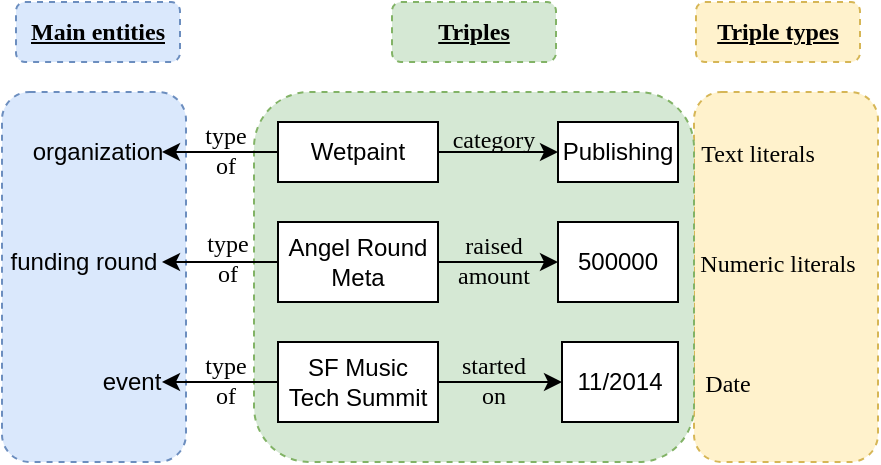 <mxfile version="20.6.0" type="github">
  <diagram id="pnbUqi_Hy17aBZIksYAF" name="Page-1">
    <mxGraphModel dx="1551" dy="445" grid="1" gridSize="10" guides="1" tooltips="1" connect="1" arrows="1" fold="1" page="1" pageScale="1" pageWidth="850" pageHeight="1100" math="0" shadow="0">
      <root>
        <mxCell id="0" />
        <mxCell id="1" parent="0" />
        <mxCell id="a-9U6CClr2q3S8oe1rE5-34" value="" style="rounded=1;whiteSpace=wrap;html=1;dashed=1;fontFamily=Times New Roman;fontSize=12;fillColor=#dae8fc;strokeColor=#6c8ebf;" vertex="1" parent="1">
          <mxGeometry x="-68" y="195" width="92" height="185" as="geometry" />
        </mxCell>
        <mxCell id="a-9U6CClr2q3S8oe1rE5-8" value="" style="rounded=1;whiteSpace=wrap;html=1;dashed=1;fontFamily=Times New Roman;fontSize=12;fillColor=#fff2cc;strokeColor=#d6b656;" vertex="1" parent="1">
          <mxGeometry x="278" y="195" width="92" height="185" as="geometry" />
        </mxCell>
        <mxCell id="a-9U6CClr2q3S8oe1rE5-7" value="" style="rounded=1;whiteSpace=wrap;html=1;dashed=1;fontFamily=Times New Roman;fontSize=12;" vertex="1" parent="1">
          <mxGeometry x="120" y="270" width="120" height="60" as="geometry" />
        </mxCell>
        <mxCell id="a-9U6CClr2q3S8oe1rE5-6" value="" style="rounded=1;whiteSpace=wrap;html=1;fontFamily=Times New Roman;fontSize=12;dashed=1;fillColor=#d5e8d4;strokeColor=#82b366;" vertex="1" parent="1">
          <mxGeometry x="58" y="195" width="220" height="185" as="geometry" />
        </mxCell>
        <mxCell id="7pWeG--zb2RyeEYXEQvc-6" style="edgeStyle=orthogonalEdgeStyle;rounded=0;orthogonalLoop=1;jettySize=auto;html=1;exitX=1;exitY=0.5;exitDx=0;exitDy=0;entryX=0;entryY=0.5;entryDx=0;entryDy=0;" parent="1" source="7pWeG--zb2RyeEYXEQvc-1" target="7pWeG--zb2RyeEYXEQvc-4" edge="1">
          <mxGeometry relative="1" as="geometry" />
        </mxCell>
        <mxCell id="a-9U6CClr2q3S8oe1rE5-19" style="edgeStyle=orthogonalEdgeStyle;rounded=0;orthogonalLoop=1;jettySize=auto;html=1;exitX=0;exitY=0.5;exitDx=0;exitDy=0;entryX=1;entryY=0.5;entryDx=0;entryDy=0;labelBackgroundColor=none;fontFamily=Times New Roman;fontSize=12;" edge="1" parent="1" source="7pWeG--zb2RyeEYXEQvc-1" target="7pWeG--zb2RyeEYXEQvc-2">
          <mxGeometry relative="1" as="geometry" />
        </mxCell>
        <mxCell id="7pWeG--zb2RyeEYXEQvc-1" value="Wetpaint" style="rounded=0;whiteSpace=wrap;html=1;" parent="1" vertex="1">
          <mxGeometry x="70" y="210" width="80" height="30" as="geometry" />
        </mxCell>
        <mxCell id="7pWeG--zb2RyeEYXEQvc-2" value="organization" style="text;html=1;strokeColor=none;fillColor=none;align=center;verticalAlign=middle;whiteSpace=wrap;rounded=0;" parent="1" vertex="1">
          <mxGeometry x="-52" y="220" width="64" height="10" as="geometry" />
        </mxCell>
        <mxCell id="7pWeG--zb2RyeEYXEQvc-4" value="Publishing" style="rounded=0;whiteSpace=wrap;html=1;" parent="1" vertex="1">
          <mxGeometry x="210" y="210" width="60" height="30" as="geometry" />
        </mxCell>
        <mxCell id="qMM9obfmLQl1hRhhVFrr-1" value="&lt;font face=&quot;Times New Roman&quot;&gt;&lt;span style=&quot;font-size: 12px;&quot;&gt;Text literals&lt;/span&gt;&lt;/font&gt;" style="text;html=1;strokeColor=none;fillColor=none;align=center;verticalAlign=middle;whiteSpace=wrap;rounded=0;fontFamily=Helvetica;fontSize=14;fontColor=#000000;" parent="1" vertex="1">
          <mxGeometry x="280" y="210" width="60" height="30" as="geometry" />
        </mxCell>
        <mxCell id="a-9U6CClr2q3S8oe1rE5-10" style="edgeStyle=orthogonalEdgeStyle;rounded=0;orthogonalLoop=1;jettySize=auto;html=1;exitX=1;exitY=0.5;exitDx=0;exitDy=0;entryX=0;entryY=0.5;entryDx=0;entryDy=0;labelBackgroundColor=none;fontFamily=Times New Roman;fontSize=12;" edge="1" parent="1" source="qMM9obfmLQl1hRhhVFrr-4" target="qMM9obfmLQl1hRhhVFrr-5">
          <mxGeometry relative="1" as="geometry" />
        </mxCell>
        <mxCell id="a-9U6CClr2q3S8oe1rE5-18" style="edgeStyle=orthogonalEdgeStyle;rounded=0;orthogonalLoop=1;jettySize=auto;html=1;exitX=0;exitY=0.5;exitDx=0;exitDy=0;entryX=1;entryY=0.5;entryDx=0;entryDy=0;labelBackgroundColor=none;fontFamily=Times New Roman;fontSize=12;" edge="1" parent="1" source="qMM9obfmLQl1hRhhVFrr-4" target="qMM9obfmLQl1hRhhVFrr-6">
          <mxGeometry relative="1" as="geometry" />
        </mxCell>
        <mxCell id="qMM9obfmLQl1hRhhVFrr-4" value="Angel Round Meta" style="rounded=0;whiteSpace=wrap;html=1;" parent="1" vertex="1">
          <mxGeometry x="70" y="260" width="80" height="40" as="geometry" />
        </mxCell>
        <mxCell id="qMM9obfmLQl1hRhhVFrr-5" value="500000" style="rounded=0;whiteSpace=wrap;html=1;" parent="1" vertex="1">
          <mxGeometry x="210" y="260" width="60" height="40" as="geometry" />
        </mxCell>
        <mxCell id="qMM9obfmLQl1hRhhVFrr-6" value="funding round" style="text;html=1;strokeColor=none;fillColor=none;align=center;verticalAlign=middle;whiteSpace=wrap;rounded=0;" parent="1" vertex="1">
          <mxGeometry x="-66" y="272.5" width="78" height="15" as="geometry" />
        </mxCell>
        <mxCell id="qMM9obfmLQl1hRhhVFrr-7" value="&lt;font face=&quot;Times New Roman&quot;&gt;&lt;span style=&quot;font-size: 12px;&quot;&gt;Numeric literals&lt;/span&gt;&lt;/font&gt;" style="text;html=1;strokeColor=none;fillColor=none;align=center;verticalAlign=middle;whiteSpace=wrap;rounded=0;fontFamily=Helvetica;fontSize=14;fontColor=#000000;" parent="1" vertex="1">
          <mxGeometry x="280" y="265" width="80" height="30" as="geometry" />
        </mxCell>
        <mxCell id="a-9U6CClr2q3S8oe1rE5-11" style="edgeStyle=orthogonalEdgeStyle;rounded=0;orthogonalLoop=1;jettySize=auto;html=1;exitX=1;exitY=0.5;exitDx=0;exitDy=0;entryX=0;entryY=0.5;entryDx=0;entryDy=0;labelBackgroundColor=none;fontFamily=Times New Roman;fontSize=12;" edge="1" parent="1" source="qMM9obfmLQl1hRhhVFrr-10" target="qMM9obfmLQl1hRhhVFrr-12">
          <mxGeometry relative="1" as="geometry" />
        </mxCell>
        <mxCell id="a-9U6CClr2q3S8oe1rE5-20" style="edgeStyle=orthogonalEdgeStyle;rounded=0;orthogonalLoop=1;jettySize=auto;html=1;exitX=0;exitY=0.5;exitDx=0;exitDy=0;entryX=1;entryY=0.5;entryDx=0;entryDy=0;labelBackgroundColor=none;fontFamily=Times New Roman;fontSize=12;" edge="1" parent="1" source="qMM9obfmLQl1hRhhVFrr-10" target="qMM9obfmLQl1hRhhVFrr-11">
          <mxGeometry relative="1" as="geometry" />
        </mxCell>
        <mxCell id="qMM9obfmLQl1hRhhVFrr-10" value="SF Music Tech Summit" style="rounded=0;whiteSpace=wrap;html=1;" parent="1" vertex="1">
          <mxGeometry x="70" y="320" width="80" height="40" as="geometry" />
        </mxCell>
        <mxCell id="qMM9obfmLQl1hRhhVFrr-11" value="event" style="text;html=1;strokeColor=none;fillColor=none;align=center;verticalAlign=middle;whiteSpace=wrap;rounded=0;" parent="1" vertex="1">
          <mxGeometry x="-18" y="325" width="30" height="30" as="geometry" />
        </mxCell>
        <mxCell id="qMM9obfmLQl1hRhhVFrr-12" value="11/2014" style="rounded=0;whiteSpace=wrap;html=1;" parent="1" vertex="1">
          <mxGeometry x="212" y="320" width="58" height="40" as="geometry" />
        </mxCell>
        <mxCell id="qMM9obfmLQl1hRhhVFrr-14" value="&lt;font face=&quot;Times New Roman&quot;&gt;&lt;span style=&quot;font-size: 12px;&quot;&gt;Date&lt;/span&gt;&lt;/font&gt;" style="text;html=1;strokeColor=none;fillColor=none;align=center;verticalAlign=middle;whiteSpace=wrap;rounded=0;fontFamily=Helvetica;fontSize=14;fontColor=#000000;" parent="1" vertex="1">
          <mxGeometry x="280" y="325" width="30" height="30" as="geometry" />
        </mxCell>
        <mxCell id="a-9U6CClr2q3S8oe1rE5-12" value="category" style="text;html=1;strokeColor=none;fillColor=none;align=center;verticalAlign=middle;whiteSpace=wrap;rounded=0;dashed=1;fontFamily=Times New Roman;fontSize=12;" vertex="1" parent="1">
          <mxGeometry x="158" y="214" width="40" height="10" as="geometry" />
        </mxCell>
        <mxCell id="a-9U6CClr2q3S8oe1rE5-15" value="raised&lt;br&gt;amount" style="text;html=1;strokeColor=none;fillColor=none;align=center;verticalAlign=middle;whiteSpace=wrap;rounded=0;dashed=1;fontFamily=Times New Roman;fontSize=12;" vertex="1" parent="1">
          <mxGeometry x="158" y="274" width="40" height="10" as="geometry" />
        </mxCell>
        <mxCell id="a-9U6CClr2q3S8oe1rE5-16" value="started&lt;br&gt;on" style="text;html=1;strokeColor=none;fillColor=none;align=center;verticalAlign=middle;whiteSpace=wrap;rounded=0;dashed=1;fontFamily=Times New Roman;fontSize=12;" vertex="1" parent="1">
          <mxGeometry x="158" y="334" width="40" height="10" as="geometry" />
        </mxCell>
        <mxCell id="a-9U6CClr2q3S8oe1rE5-22" value="type&lt;br&gt;of" style="text;html=1;strokeColor=none;fillColor=none;align=center;verticalAlign=middle;whiteSpace=wrap;rounded=0;dashed=1;fontFamily=Times New Roman;fontSize=12;" vertex="1" parent="1">
          <mxGeometry x="24" y="219" width="40" height="10" as="geometry" />
        </mxCell>
        <mxCell id="a-9U6CClr2q3S8oe1rE5-23" value="type&lt;br&gt;of" style="text;html=1;strokeColor=none;fillColor=none;align=center;verticalAlign=middle;whiteSpace=wrap;rounded=0;dashed=1;fontFamily=Times New Roman;fontSize=12;" vertex="1" parent="1">
          <mxGeometry x="25" y="271" width="40" height="14" as="geometry" />
        </mxCell>
        <mxCell id="a-9U6CClr2q3S8oe1rE5-24" value="type&lt;br&gt;of" style="text;html=1;strokeColor=none;fillColor=none;align=center;verticalAlign=middle;whiteSpace=wrap;rounded=0;dashed=1;fontFamily=Times New Roman;fontSize=12;" vertex="1" parent="1">
          <mxGeometry x="24" y="334" width="40" height="10" as="geometry" />
        </mxCell>
        <mxCell id="a-9U6CClr2q3S8oe1rE5-28" value="&lt;b&gt;&lt;u&gt;Triples&lt;/u&gt;&lt;/b&gt;" style="rounded=1;whiteSpace=wrap;html=1;dashed=1;fontFamily=Times New Roman;fontSize=12;fillColor=#d5e8d4;strokeColor=#82b366;" vertex="1" parent="1">
          <mxGeometry x="127" y="150" width="82" height="30" as="geometry" />
        </mxCell>
        <mxCell id="a-9U6CClr2q3S8oe1rE5-29" value="&lt;b&gt;&lt;u&gt;Triple types&lt;/u&gt;&lt;/b&gt;" style="rounded=1;whiteSpace=wrap;html=1;dashed=1;fontFamily=Times New Roman;fontSize=12;fillColor=#fff2cc;strokeColor=#d6b656;" vertex="1" parent="1">
          <mxGeometry x="279" y="150" width="82" height="30" as="geometry" />
        </mxCell>
        <mxCell id="a-9U6CClr2q3S8oe1rE5-31" value="&lt;b&gt;&lt;u&gt;Main entities&lt;/u&gt;&lt;/b&gt;" style="rounded=1;whiteSpace=wrap;html=1;dashed=1;fontFamily=Times New Roman;fontSize=12;fillColor=#dae8fc;strokeColor=#6c8ebf;" vertex="1" parent="1">
          <mxGeometry x="-61" y="150" width="82" height="30" as="geometry" />
        </mxCell>
      </root>
    </mxGraphModel>
  </diagram>
</mxfile>
